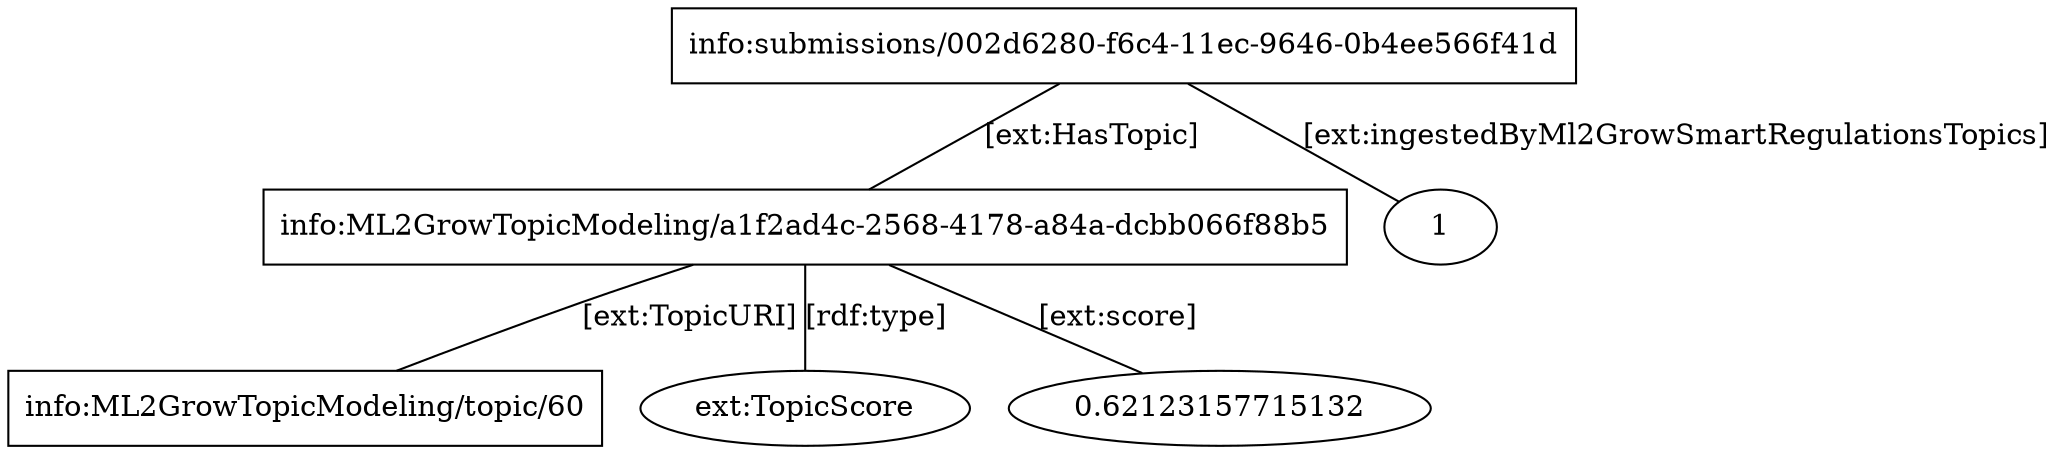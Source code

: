 digraph g {

    file [label="info:submissions/002d6280-f6c4-11ec-9646-0b4ee566f41d" shape=box]

    file -> topicScore [label="[ext:HasTopic]" dir=none]
    file -> 1 [label="[ext:ingestedByMl2GrowSmartRegulationsTopics]" dir=none]

    topic [label="info:ML2GrowTopicModeling/topic/60" shape=box]
    topicScore [label="info:ML2GrowTopicModeling/a1f2ad4c-2568-4178-a84a-dcbb066f88b5" shape=box]

    topicScore -> "ext:TopicScore" [label="[rdf:type]" dir=none]
    topicScore -> topic [label="[ext:TopicURI]" dir=none]
    topicScore -> 0.62123157715132 [label="[ext:score]" dir=none]
}